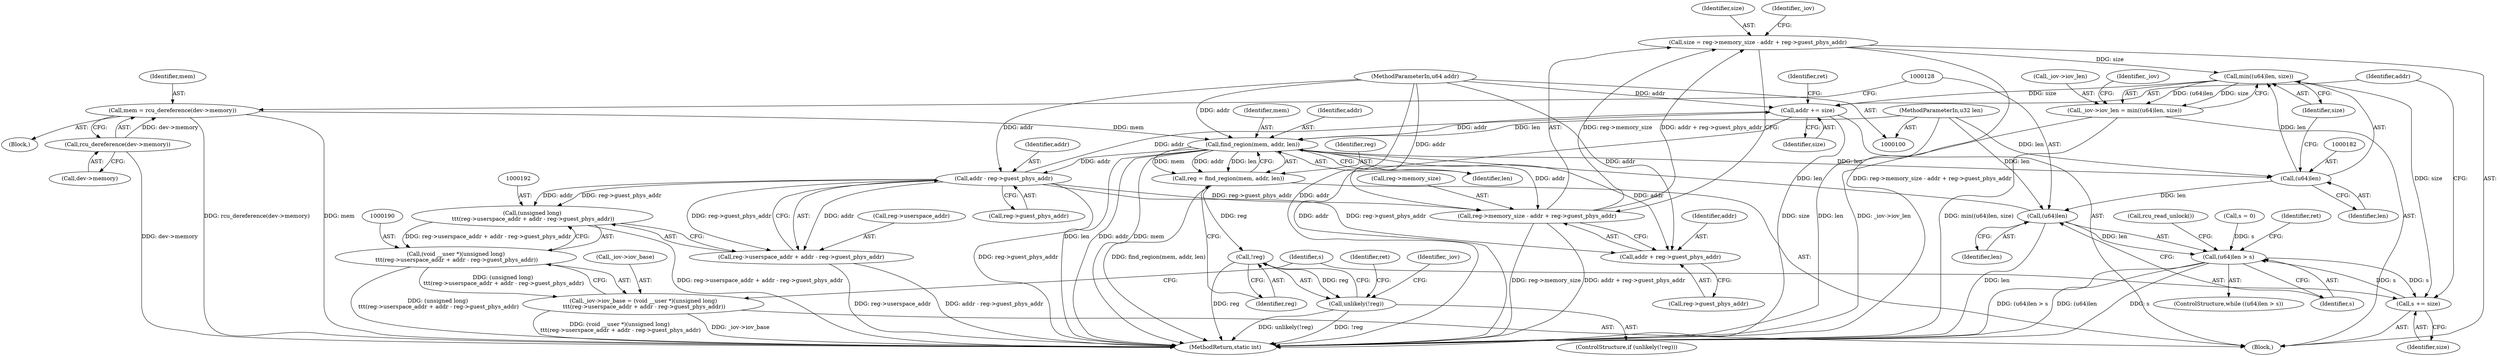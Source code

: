 digraph "0_linux_bd97120fc3d1a11f3124c7c9ba1d91f51829eb85@integer" {
"1000165" [label="(Call,size = reg->memory_size - addr + reg->guest_phys_addr)"];
"1000167" [label="(Call,reg->memory_size - addr + reg->guest_phys_addr)"];
"1000146" [label="(Call,find_region(mem, addr, len))"];
"1000119" [label="(Call,mem = rcu_dereference(dev->memory))"];
"1000121" [label="(Call,rcu_dereference(dev->memory))"];
"1000205" [label="(Call,addr += size)"];
"1000180" [label="(Call,min((u64)len, size))"];
"1000181" [label="(Call,(u64)len)"];
"1000103" [label="(MethodParameterIn,u32 len)"];
"1000165" [label="(Call,size = reg->memory_size - addr + reg->guest_phys_addr)"];
"1000197" [label="(Call,addr - reg->guest_phys_addr)"];
"1000102" [label="(MethodParameterIn,u64 addr)"];
"1000127" [label="(Call,(u64)len)"];
"1000176" [label="(Call,_iov->iov_len = min((u64)len, size))"];
"1000202" [label="(Call,s += size)"];
"1000126" [label="(Call,(u64)len > s)"];
"1000144" [label="(Call,reg = find_region(mem, addr, len))"];
"1000152" [label="(Call,!reg)"];
"1000151" [label="(Call,unlikely(!reg))"];
"1000171" [label="(Call,addr + reg->guest_phys_addr)"];
"1000191" [label="(Call,(unsigned long)\n \t\t\t(reg->userspace_addr + addr - reg->guest_phys_addr))"];
"1000189" [label="(Call,(void __user *)(unsigned long)\n \t\t\t(reg->userspace_addr + addr - reg->guest_phys_addr))"];
"1000185" [label="(Call,_iov->iov_base = (void __user *)(unsigned long)\n \t\t\t(reg->userspace_addr + addr - reg->guest_phys_addr))"];
"1000193" [label="(Call,reg->userspace_addr + addr - reg->guest_phys_addr)"];
"1000206" [label="(Identifier,addr)"];
"1000130" [label="(Identifier,s)"];
"1000184" [label="(Identifier,size)"];
"1000189" [label="(Call,(void __user *)(unsigned long)\n \t\t\t(reg->userspace_addr + addr - reg->guest_phys_addr))"];
"1000111" [label="(Call,s = 0)"];
"1000125" [label="(ControlStructure,while ((u64)len > s))"];
"1000102" [label="(MethodParameterIn,u64 addr)"];
"1000106" [label="(Block,)"];
"1000199" [label="(Call,reg->guest_phys_addr)"];
"1000204" [label="(Identifier,size)"];
"1000145" [label="(Identifier,reg)"];
"1000151" [label="(Call,unlikely(!reg))"];
"1000197" [label="(Call,addr - reg->guest_phys_addr)"];
"1000136" [label="(Identifier,ret)"];
"1000167" [label="(Call,reg->memory_size - addr + reg->guest_phys_addr)"];
"1000120" [label="(Identifier,mem)"];
"1000180" [label="(Call,min((u64)len, size))"];
"1000144" [label="(Call,reg = find_region(mem, addr, len))"];
"1000166" [label="(Identifier,size)"];
"1000194" [label="(Call,reg->userspace_addr)"];
"1000127" [label="(Call,(u64)len)"];
"1000205" [label="(Call,addr += size)"];
"1000119" [label="(Call,mem = rcu_dereference(dev->memory))"];
"1000213" [label="(MethodReturn,static int)"];
"1000178" [label="(Identifier,_iov)"];
"1000207" [label="(Identifier,size)"];
"1000193" [label="(Call,reg->userspace_addr + addr - reg->guest_phys_addr)"];
"1000191" [label="(Call,(unsigned long)\n \t\t\t(reg->userspace_addr + addr - reg->guest_phys_addr))"];
"1000129" [label="(Identifier,len)"];
"1000173" [label="(Call,reg->guest_phys_addr)"];
"1000186" [label="(Call,_iov->iov_base)"];
"1000147" [label="(Identifier,mem)"];
"1000168" [label="(Call,reg->memory_size)"];
"1000176" [label="(Call,_iov->iov_len = min((u64)len, size))"];
"1000131" [label="(Block,)"];
"1000187" [label="(Identifier,_iov)"];
"1000152" [label="(Call,!reg)"];
"1000150" [label="(ControlStructure,if (unlikely(!reg)))"];
"1000156" [label="(Identifier,ret)"];
"1000165" [label="(Call,size = reg->memory_size - addr + reg->guest_phys_addr)"];
"1000149" [label="(Identifier,len)"];
"1000198" [label="(Identifier,addr)"];
"1000172" [label="(Identifier,addr)"];
"1000161" [label="(Identifier,_iov)"];
"1000183" [label="(Identifier,len)"];
"1000210" [label="(Call,rcu_read_unlock())"];
"1000185" [label="(Call,_iov->iov_base = (void __user *)(unsigned long)\n \t\t\t(reg->userspace_addr + addr - reg->guest_phys_addr))"];
"1000181" [label="(Call,(u64)len)"];
"1000203" [label="(Identifier,s)"];
"1000177" [label="(Call,_iov->iov_len)"];
"1000209" [label="(Identifier,ret)"];
"1000148" [label="(Identifier,addr)"];
"1000171" [label="(Call,addr + reg->guest_phys_addr)"];
"1000122" [label="(Call,dev->memory)"];
"1000103" [label="(MethodParameterIn,u32 len)"];
"1000202" [label="(Call,s += size)"];
"1000146" [label="(Call,find_region(mem, addr, len))"];
"1000126" [label="(Call,(u64)len > s)"];
"1000153" [label="(Identifier,reg)"];
"1000121" [label="(Call,rcu_dereference(dev->memory))"];
"1000165" -> "1000131"  [label="AST: "];
"1000165" -> "1000167"  [label="CFG: "];
"1000166" -> "1000165"  [label="AST: "];
"1000167" -> "1000165"  [label="AST: "];
"1000178" -> "1000165"  [label="CFG: "];
"1000165" -> "1000213"  [label="DDG: reg->memory_size - addr + reg->guest_phys_addr"];
"1000167" -> "1000165"  [label="DDG: reg->memory_size"];
"1000167" -> "1000165"  [label="DDG: addr + reg->guest_phys_addr"];
"1000165" -> "1000180"  [label="DDG: size"];
"1000167" -> "1000171"  [label="CFG: "];
"1000168" -> "1000167"  [label="AST: "];
"1000171" -> "1000167"  [label="AST: "];
"1000167" -> "1000213"  [label="DDG: reg->memory_size"];
"1000167" -> "1000213"  [label="DDG: addr + reg->guest_phys_addr"];
"1000146" -> "1000167"  [label="DDG: addr"];
"1000102" -> "1000167"  [label="DDG: addr"];
"1000197" -> "1000167"  [label="DDG: reg->guest_phys_addr"];
"1000146" -> "1000144"  [label="AST: "];
"1000146" -> "1000149"  [label="CFG: "];
"1000147" -> "1000146"  [label="AST: "];
"1000148" -> "1000146"  [label="AST: "];
"1000149" -> "1000146"  [label="AST: "];
"1000144" -> "1000146"  [label="CFG: "];
"1000146" -> "1000213"  [label="DDG: len"];
"1000146" -> "1000213"  [label="DDG: addr"];
"1000146" -> "1000213"  [label="DDG: mem"];
"1000146" -> "1000144"  [label="DDG: mem"];
"1000146" -> "1000144"  [label="DDG: addr"];
"1000146" -> "1000144"  [label="DDG: len"];
"1000119" -> "1000146"  [label="DDG: mem"];
"1000205" -> "1000146"  [label="DDG: addr"];
"1000102" -> "1000146"  [label="DDG: addr"];
"1000127" -> "1000146"  [label="DDG: len"];
"1000103" -> "1000146"  [label="DDG: len"];
"1000146" -> "1000171"  [label="DDG: addr"];
"1000146" -> "1000181"  [label="DDG: len"];
"1000146" -> "1000197"  [label="DDG: addr"];
"1000119" -> "1000106"  [label="AST: "];
"1000119" -> "1000121"  [label="CFG: "];
"1000120" -> "1000119"  [label="AST: "];
"1000121" -> "1000119"  [label="AST: "];
"1000128" -> "1000119"  [label="CFG: "];
"1000119" -> "1000213"  [label="DDG: rcu_dereference(dev->memory)"];
"1000119" -> "1000213"  [label="DDG: mem"];
"1000121" -> "1000119"  [label="DDG: dev->memory"];
"1000121" -> "1000122"  [label="CFG: "];
"1000122" -> "1000121"  [label="AST: "];
"1000121" -> "1000213"  [label="DDG: dev->memory"];
"1000205" -> "1000131"  [label="AST: "];
"1000205" -> "1000207"  [label="CFG: "];
"1000206" -> "1000205"  [label="AST: "];
"1000207" -> "1000205"  [label="AST: "];
"1000209" -> "1000205"  [label="CFG: "];
"1000205" -> "1000213"  [label="DDG: addr"];
"1000205" -> "1000213"  [label="DDG: size"];
"1000180" -> "1000205"  [label="DDG: size"];
"1000197" -> "1000205"  [label="DDG: addr"];
"1000102" -> "1000205"  [label="DDG: addr"];
"1000180" -> "1000176"  [label="AST: "];
"1000180" -> "1000184"  [label="CFG: "];
"1000181" -> "1000180"  [label="AST: "];
"1000184" -> "1000180"  [label="AST: "];
"1000176" -> "1000180"  [label="CFG: "];
"1000180" -> "1000176"  [label="DDG: (u64)len"];
"1000180" -> "1000176"  [label="DDG: size"];
"1000181" -> "1000180"  [label="DDG: len"];
"1000180" -> "1000202"  [label="DDG: size"];
"1000181" -> "1000183"  [label="CFG: "];
"1000182" -> "1000181"  [label="AST: "];
"1000183" -> "1000181"  [label="AST: "];
"1000184" -> "1000181"  [label="CFG: "];
"1000181" -> "1000127"  [label="DDG: len"];
"1000103" -> "1000181"  [label="DDG: len"];
"1000103" -> "1000100"  [label="AST: "];
"1000103" -> "1000213"  [label="DDG: len"];
"1000103" -> "1000127"  [label="DDG: len"];
"1000197" -> "1000193"  [label="AST: "];
"1000197" -> "1000199"  [label="CFG: "];
"1000198" -> "1000197"  [label="AST: "];
"1000199" -> "1000197"  [label="AST: "];
"1000193" -> "1000197"  [label="CFG: "];
"1000197" -> "1000213"  [label="DDG: reg->guest_phys_addr"];
"1000197" -> "1000171"  [label="DDG: reg->guest_phys_addr"];
"1000197" -> "1000191"  [label="DDG: addr"];
"1000197" -> "1000191"  [label="DDG: reg->guest_phys_addr"];
"1000197" -> "1000193"  [label="DDG: addr"];
"1000197" -> "1000193"  [label="DDG: reg->guest_phys_addr"];
"1000102" -> "1000197"  [label="DDG: addr"];
"1000102" -> "1000100"  [label="AST: "];
"1000102" -> "1000213"  [label="DDG: addr"];
"1000102" -> "1000171"  [label="DDG: addr"];
"1000127" -> "1000126"  [label="AST: "];
"1000127" -> "1000129"  [label="CFG: "];
"1000128" -> "1000127"  [label="AST: "];
"1000129" -> "1000127"  [label="AST: "];
"1000130" -> "1000127"  [label="CFG: "];
"1000127" -> "1000213"  [label="DDG: len"];
"1000127" -> "1000126"  [label="DDG: len"];
"1000176" -> "1000131"  [label="AST: "];
"1000177" -> "1000176"  [label="AST: "];
"1000187" -> "1000176"  [label="CFG: "];
"1000176" -> "1000213"  [label="DDG: _iov->iov_len"];
"1000176" -> "1000213"  [label="DDG: min((u64)len, size)"];
"1000202" -> "1000131"  [label="AST: "];
"1000202" -> "1000204"  [label="CFG: "];
"1000203" -> "1000202"  [label="AST: "];
"1000204" -> "1000202"  [label="AST: "];
"1000206" -> "1000202"  [label="CFG: "];
"1000202" -> "1000126"  [label="DDG: s"];
"1000126" -> "1000202"  [label="DDG: s"];
"1000126" -> "1000125"  [label="AST: "];
"1000126" -> "1000130"  [label="CFG: "];
"1000130" -> "1000126"  [label="AST: "];
"1000136" -> "1000126"  [label="CFG: "];
"1000210" -> "1000126"  [label="CFG: "];
"1000126" -> "1000213"  [label="DDG: s"];
"1000126" -> "1000213"  [label="DDG: (u64)len > s"];
"1000126" -> "1000213"  [label="DDG: (u64)len"];
"1000111" -> "1000126"  [label="DDG: s"];
"1000144" -> "1000131"  [label="AST: "];
"1000145" -> "1000144"  [label="AST: "];
"1000153" -> "1000144"  [label="CFG: "];
"1000144" -> "1000213"  [label="DDG: find_region(mem, addr, len)"];
"1000144" -> "1000152"  [label="DDG: reg"];
"1000152" -> "1000151"  [label="AST: "];
"1000152" -> "1000153"  [label="CFG: "];
"1000153" -> "1000152"  [label="AST: "];
"1000151" -> "1000152"  [label="CFG: "];
"1000152" -> "1000213"  [label="DDG: reg"];
"1000152" -> "1000151"  [label="DDG: reg"];
"1000151" -> "1000150"  [label="AST: "];
"1000156" -> "1000151"  [label="CFG: "];
"1000161" -> "1000151"  [label="CFG: "];
"1000151" -> "1000213"  [label="DDG: unlikely(!reg)"];
"1000151" -> "1000213"  [label="DDG: !reg"];
"1000171" -> "1000173"  [label="CFG: "];
"1000172" -> "1000171"  [label="AST: "];
"1000173" -> "1000171"  [label="AST: "];
"1000191" -> "1000189"  [label="AST: "];
"1000191" -> "1000193"  [label="CFG: "];
"1000192" -> "1000191"  [label="AST: "];
"1000193" -> "1000191"  [label="AST: "];
"1000189" -> "1000191"  [label="CFG: "];
"1000191" -> "1000213"  [label="DDG: reg->userspace_addr + addr - reg->guest_phys_addr"];
"1000191" -> "1000189"  [label="DDG: reg->userspace_addr + addr - reg->guest_phys_addr"];
"1000189" -> "1000185"  [label="AST: "];
"1000190" -> "1000189"  [label="AST: "];
"1000185" -> "1000189"  [label="CFG: "];
"1000189" -> "1000213"  [label="DDG: (unsigned long)\n \t\t\t(reg->userspace_addr + addr - reg->guest_phys_addr)"];
"1000189" -> "1000185"  [label="DDG: (unsigned long)\n \t\t\t(reg->userspace_addr + addr - reg->guest_phys_addr)"];
"1000185" -> "1000131"  [label="AST: "];
"1000186" -> "1000185"  [label="AST: "];
"1000203" -> "1000185"  [label="CFG: "];
"1000185" -> "1000213"  [label="DDG: _iov->iov_base"];
"1000185" -> "1000213"  [label="DDG: (void __user *)(unsigned long)\n \t\t\t(reg->userspace_addr + addr - reg->guest_phys_addr)"];
"1000194" -> "1000193"  [label="AST: "];
"1000193" -> "1000213"  [label="DDG: reg->userspace_addr"];
"1000193" -> "1000213"  [label="DDG: addr - reg->guest_phys_addr"];
}
